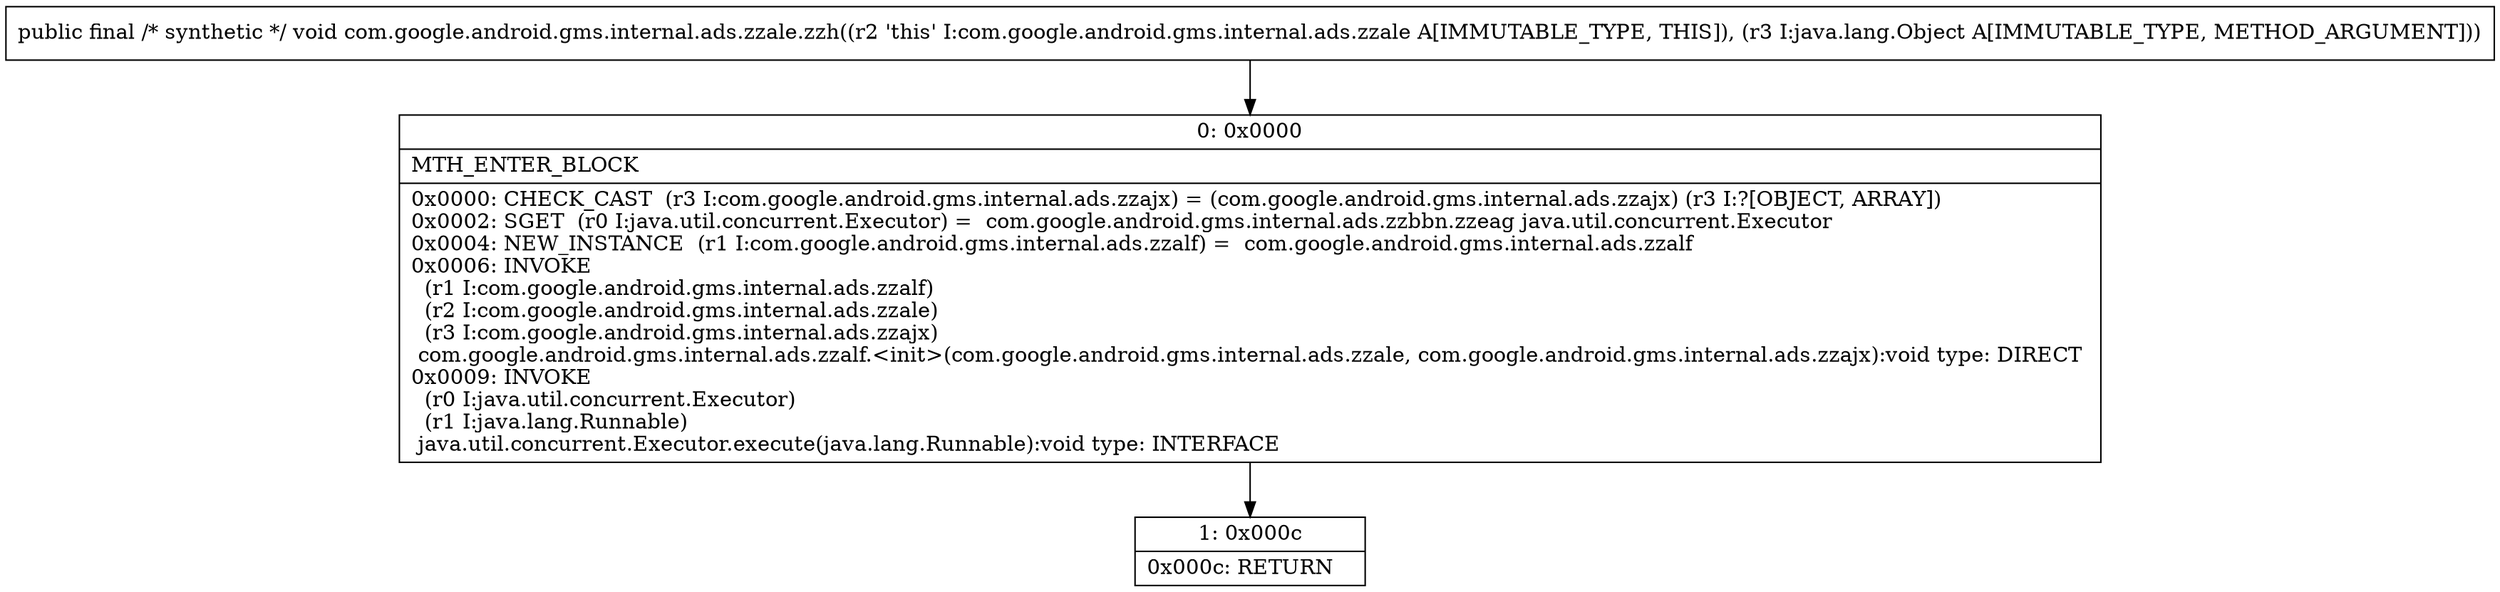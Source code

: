 digraph "CFG forcom.google.android.gms.internal.ads.zzale.zzh(Ljava\/lang\/Object;)V" {
Node_0 [shape=record,label="{0\:\ 0x0000|MTH_ENTER_BLOCK\l|0x0000: CHECK_CAST  (r3 I:com.google.android.gms.internal.ads.zzajx) = (com.google.android.gms.internal.ads.zzajx) (r3 I:?[OBJECT, ARRAY]) \l0x0002: SGET  (r0 I:java.util.concurrent.Executor) =  com.google.android.gms.internal.ads.zzbbn.zzeag java.util.concurrent.Executor \l0x0004: NEW_INSTANCE  (r1 I:com.google.android.gms.internal.ads.zzalf) =  com.google.android.gms.internal.ads.zzalf \l0x0006: INVOKE  \l  (r1 I:com.google.android.gms.internal.ads.zzalf)\l  (r2 I:com.google.android.gms.internal.ads.zzale)\l  (r3 I:com.google.android.gms.internal.ads.zzajx)\l com.google.android.gms.internal.ads.zzalf.\<init\>(com.google.android.gms.internal.ads.zzale, com.google.android.gms.internal.ads.zzajx):void type: DIRECT \l0x0009: INVOKE  \l  (r0 I:java.util.concurrent.Executor)\l  (r1 I:java.lang.Runnable)\l java.util.concurrent.Executor.execute(java.lang.Runnable):void type: INTERFACE \l}"];
Node_1 [shape=record,label="{1\:\ 0x000c|0x000c: RETURN   \l}"];
MethodNode[shape=record,label="{public final \/* synthetic *\/ void com.google.android.gms.internal.ads.zzale.zzh((r2 'this' I:com.google.android.gms.internal.ads.zzale A[IMMUTABLE_TYPE, THIS]), (r3 I:java.lang.Object A[IMMUTABLE_TYPE, METHOD_ARGUMENT])) }"];
MethodNode -> Node_0;
Node_0 -> Node_1;
}

